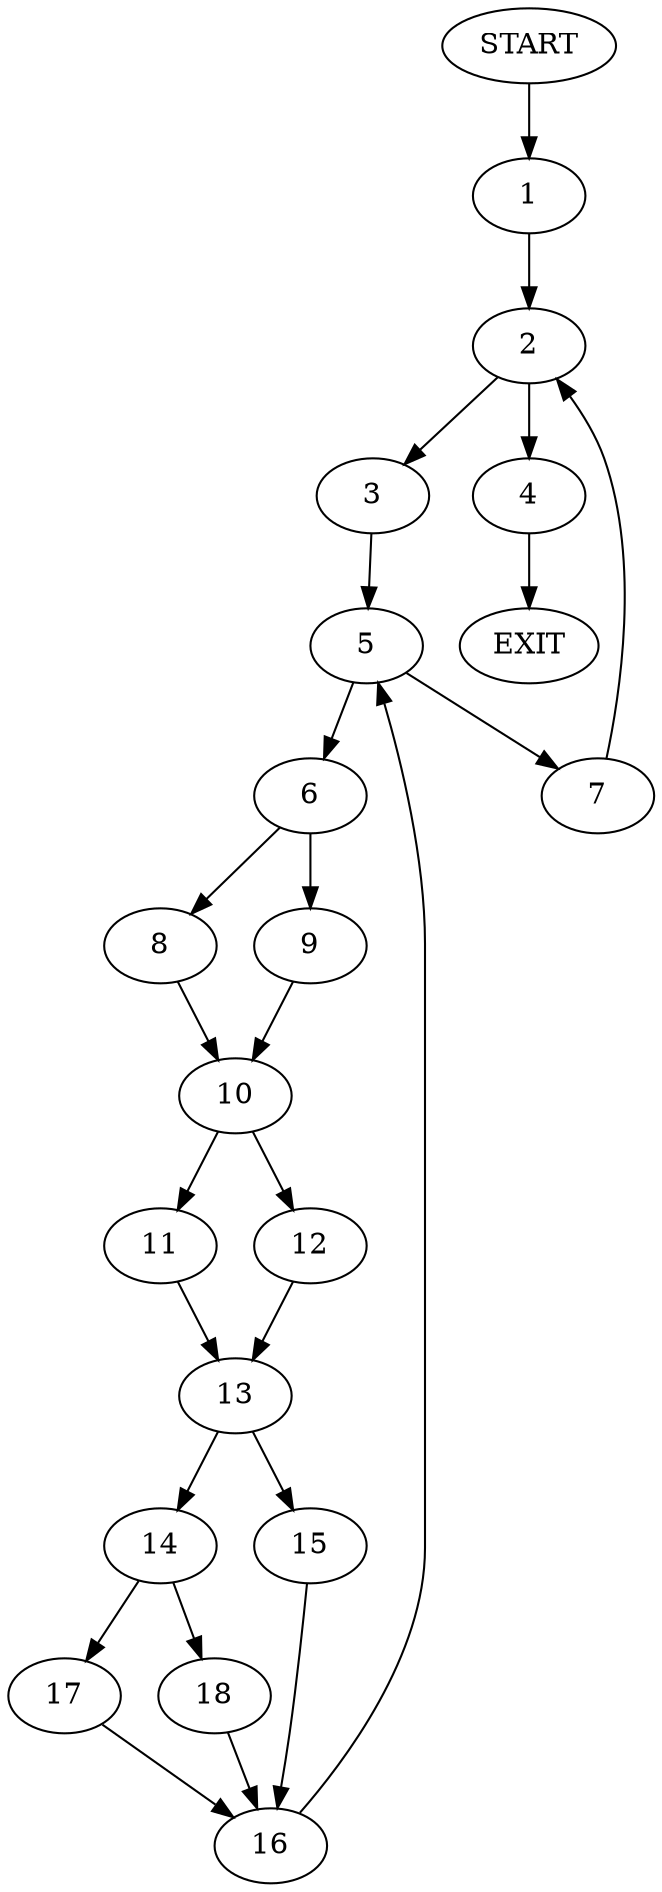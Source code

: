 digraph {
0 [label="START"]
19 [label="EXIT"]
0 -> 1
1 -> 2
2 -> 3
2 -> 4
4 -> 19
3 -> 5
5 -> 6
5 -> 7
6 -> 8
6 -> 9
7 -> 2
8 -> 10
9 -> 10
10 -> 11
10 -> 12
11 -> 13
12 -> 13
13 -> 14
13 -> 15
15 -> 16
14 -> 17
14 -> 18
16 -> 5
18 -> 16
17 -> 16
}
